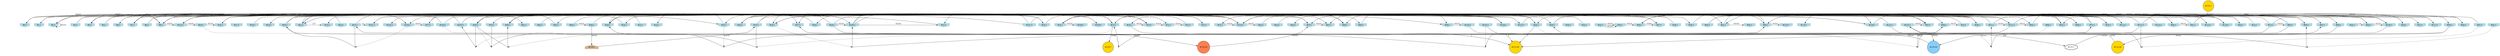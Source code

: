 digraph G {
node[shape = circle]
rankInputs [style = invisible]
rankOutputs [style = invisible]
rankInputs -> rankOutputs [color=invis]
0 [label="#0:1", style = filled, shape = invhouse, color=lightblue]
1 [label="#1:1", style = filled, shape = invhouse, color=lightblue]
2 [label="#2:1", style = filled, shape = invhouse, color=lightblue]
3 [label="#3:1", style = filled, shape = invhouse, color=lightblue]
4 [label="#4:1", style = filled, shape = invhouse, color=lightblue]
5 [label="#5:1", style = filled, shape = invhouse, color=lightblue]
6 [label="#6:1", style = filled, shape = invhouse, color=lightblue]
7 [label="#7:1", style = filled, shape = invhouse, color=lightblue]
8 [label="#8:1", style = filled, shape = invhouse, color=lightblue]
9 [label="#9:1", style = filled, shape = invhouse, color=lightblue]
10 [label="#10:1", style = filled, shape = invhouse, color=lightblue]
11 [label="#11:1", style = filled, shape = invhouse, color=lightblue]
12 [label="#12:1", style = filled, shape = invhouse, color=lightblue]
13 [label="#13:1", style = filled, shape = invhouse, color=lightblue]
14 [label="#14:1", style = filled, shape = invhouse, color=lightblue]
15 [label="#15:1", style = filled, shape = invhouse, color=lightblue]
16 [label="#16:1", style = filled, shape = invhouse, color=lightblue]
17 [label="#17:1", style = filled, shape = invhouse, color=lightblue]
18 [label="#18:1", style = filled, shape = invhouse, color=lightblue]
19 [label="#19:1", style = filled, shape = invhouse, color=lightblue]
20 [label="#20:1", style = filled, shape = invhouse, color=lightblue]
21 [label="#21:1", style = filled, shape = invhouse, color=lightblue]
22 [label="#22:1", style = filled, shape = invhouse, color=lightblue]
23 [label="#23:1", style = filled, shape = invhouse, color=lightblue]
24 [label="#24:1", style = filled, shape = invhouse, color=lightblue]
25 [label="#25:1", style = filled, shape = invhouse, color=lightblue]
26 [label="#26:1", style = filled, shape = invhouse, color=lightblue]
27 [label="#27:1", style = filled, shape = invhouse, color=lightblue]
28 [label="#28:1", style = filled, shape = invhouse, color=lightblue]
29 [label="#29:1", style = filled, shape = invhouse, color=lightblue]
30 [label="#30:1", style = filled, shape = invhouse, color=lightblue]
31 [label="#31:1", style = filled, shape = invhouse, color=lightblue]
32 [label="#32:1", style = filled, shape = invhouse, color=lightblue]
33 [label="#33:1", style = filled, shape = invhouse, color=lightblue]
34 [label="#34:1", style = filled, shape = invhouse, color=lightblue]
35 [label="#35:1", style = filled, shape = invhouse, color=lightblue]
36 [label="#36:1", style = filled, shape = invhouse, color=lightblue]
37 [label="#37:1", style = filled, shape = invhouse, color=lightblue]
38 [label="#38:1", style = filled, shape = invhouse, color=lightblue]
39 [label="#39:1", style = filled, shape = invhouse, color=lightblue]
40 [label="#40:1", style = filled, shape = invhouse, color=lightblue]
41 [label="#41:1", style = filled, shape = invhouse, color=lightblue]
42 [label="#42:1", style = filled, shape = invhouse, color=lightblue]
43 [label="#43:1", style = filled, shape = invhouse, color=lightblue]
44 [label="#44:1", style = filled, shape = invhouse, color=lightblue]
45 [label="#45:1", style = filled, shape = invhouse, color=lightblue]
46 [label="#46:1", style = filled, shape = invhouse, color=lightblue]
47 [label="#47:1", style = filled, shape = invhouse, color=lightblue]
48 [label="#48:1", style = filled, shape = invhouse, color=lightblue]
49 [label="#49:1", style = filled, shape = invhouse, color=lightblue]
50 [label="#50:1", style = filled, shape = invhouse, color=lightblue]
51 [label="#51:1", style = filled, shape = invhouse, color=lightblue]
52 [label="#52:1", style = filled, shape = invhouse, color=lightblue]
53 [label="#53:1", style = filled, shape = invhouse, color=lightblue]
54 [label="#54:1", style = filled, shape = invhouse, color=lightblue]
55 [label="#55:1", style = filled, shape = invhouse, color=lightblue]
56 [label="#56:1", style = filled, shape = invhouse, color=lightblue]
57 [label="#57:1", style = filled, shape = invhouse, color=lightblue]
58 [label="#58:1", style = filled, shape = invhouse, color=lightblue]
59 [label="#59:1", style = filled, shape = invhouse, color=lightblue]
60 [label="#60:1", style = filled, shape = invhouse, color=lightblue]
61 [label="#61:1", style = filled, shape = invhouse, color=lightblue]
62 [label="#62:1", style = filled, shape = invhouse, color=lightblue]
63 [label="#63:1", style = filled, shape = invhouse, color=lightblue]
64 [label="#64:1", style = filled, shape = invhouse, color=lightblue]
65 [label="#65:1", style = filled, shape = invhouse, color=lightblue]
66 [label="#66:1", style = filled, shape = invhouse, color=lightblue]
67 [label="#67:1", style = filled, shape = invhouse, color=lightblue]
68 [label="#68:1", style = filled, shape = invhouse, color=lightblue]
69 [label="#69:1", style = filled, shape = invhouse, color=lightblue]
70 [label="#70:1", style = filled, shape = invhouse, color=lightblue]
71 [label="#71:1", style = filled, shape = invhouse, color=lightblue]
72 [label="#72:1", style = filled, shape = invhouse, color=lightblue]
73 [label="#73:1", style = filled, shape = invhouse, color=lightblue]
74 [label="#74:1", style = filled, shape = invhouse, color=lightblue]
75 [label="#75:1", style = filled, shape = invhouse, color=lightblue]
76 [label="#76:1", style = filled, shape = invhouse, color=lightblue]
77 [label="#77:1", style = filled, shape = invhouse, color=lightblue]
78 [label="#78:1", style = filled, shape = invhouse, color=lightblue]
79 [label="#79:1", style = filled, shape = invhouse, color=lightblue]
80 [label="#80:1", style = filled, shape = invhouse, color=lightblue]
81 [label="#81:1", style = filled, shape = invhouse, color=lightblue]
82 [label="#82:1", style = filled, shape = invhouse, color=lightblue]
83 [label="#83:1", style = filled, shape = invhouse, color=lightblue]
84 [label="#84:1", style = filled, shape = invhouse, color=lightblue]
85 [label="#85:1", style = filled, shape = invhouse, color=lightblue]
86 [label="#86:1", style = filled, shape = invhouse, color=lightblue]
87 [label="#87:1", style = filled, shape = invhouse, color=lightblue]
88 [label="#88:1", style = filled, shape = invhouse, color=lightblue]
89 [label="#89:1", style = filled, shape = invhouse, color=lightblue]
90 [label="#90:1", style = filled, shape = invhouse, color=lightblue]
91 [label="#91:1", style = filled, shape = invhouse, color=lightblue]
92 [label="#92:1", style = filled, shape = invhouse, color=lightblue]
93 [label="#93:1", style = filled, shape = invhouse, color=lightblue]
94 [label="#94:1", style = filled, shape = invhouse, color=lightblue]
95 [label="#95:1", style = filled, shape = invhouse, color=lightblue]
96 [label="#96:1", style = filled, shape = invhouse, color=lightblue]
97 [label="#97:1", style = filled, shape = invhouse, color=lightblue]
98 [label="#98:1", style = filled, shape = invhouse, color=lightblue]
99 [label="#99:1", style = filled, shape = invhouse, color=lightblue]
100 [label="#100:1", style = filled, shape = invhouse, color=lightblue]
101 [label="#101:1", style = filled, shape = invhouse, color=lightblue]
102 [label="#102:1", style = filled, shape = invhouse, color=lightblue]
103 [label="#103:1", style = filled, shape = invhouse, color=lightblue]
104 [label="#104:1", style = filled, shape = invhouse, color=lightblue]
105 [label="#105:1", style = filled, shape = invhouse, color=lightblue]
106 [label="#106:1", style = filled, shape = invhouse, color=lightblue]
107 [label="#107:1", style = filled, shape = invhouse, color=lightblue]
108 [label="#108:1", style = filled, shape = invhouse, color=lightblue]
109 [label="#109:1", style = filled, shape = invhouse, color=lightblue]
110 [label="#110:1", style = filled, shape = invhouse, color=lightblue]
111 [label="#111:1", style = filled, shape = invhouse, color=lightblue]
112 [label="#112:1", style = filled, shape = invhouse, color=lightblue]
113 [label="#113:1", style = filled, shape = invhouse, color=lightblue]
114 [label="#114:1", style = filled, shape = invhouse, color=lightblue]
115 [label="#115:1", style = filled, shape = invhouse, color=lightblue]
116 [label="#116:1", style = filled, shape = invhouse, color=lightblue]
117 [label="#117:1", style = filled, shape = invhouse, color=lightblue]
118 [label="#118:1", style = filled, shape = invhouse, color=lightblue]
119 [label="#119:1", style = filled, shape = invhouse, color=lightblue]
120 [label="#120:1", style = filled, shape = invhouse, color=lightblue]
121 [label="#121:1", style = filled, shape = invhouse, color=lightblue]
122 [label="#122:1", style = filled, shape = invhouse, color=lightblue]
123 [label="#123:1", style = filled, shape = invhouse, color=lightblue]
124 [label="#124:1", style = filled, shape = invhouse, color=lightblue]
125 [label="#125:1", style = filled, shape = invhouse, color=lightblue]
126 [label="#126:1", style = filled, shape = invhouse, color=lightblue]
127 [label="#127:1", style = filled, shape = invhouse, color=lightblue]
128 [label="#128:1", style = filled, shape = house, color=tan]
129 [label="#129:7", style = filled, fillcolor = gold]
130 [label="#130:49", style = filled, fillcolor = lightskyblue]
131 [label="#131:49", style = filled, fillcolor = gold]
132 [label="#132:49", style = filled, fillcolor = gold]
133 [label="#133:1", style = filled, fillcolor = gold]
134 [label="#134:49", style = filled, fillcolor = coral]
135 [label="#135:7", shape = doubleoctagon]
28 -> 128 [label = "65535"]
84 -> 28 [label = "65535"]
100 -> 131 [label = "65535"]
39 -> 95 [label = "65535"]
137 [shape = point]
48 -> 137 [style = dashed]
65 -> 137 [dir = none]
137 -> 11
138 [shape = point]
103 -> 138 [style = dashed]
15 -> 138 [dir = none]
138 -> 20
57 -> 45 [label = "65535"]
55 -> 48 [label = "65535"]
20 -> 57 [label = "65535"]
122 -> 97 [label = "65535"]
15 -> 45 [label = "65535"]
52 -> 56 [label = "65535"]
110 -> 77 [label = "65535"]
11 -> 111 [label = "65535"]
21 -> 81 [label = "65535"]
111 -> 95 [label = "65535"]
5 -> 99 [label = "65535"]
105 -> 123 [label = "65535"]
24 -> 70 [label = "65535"]
116 -> 1 [label = "65535"]
69 -> 130 [label = "65535"]
43 -> 111 [label = "65535"]
71 -> 72 [label = "65535"]
86 -> 101 [label = "65535"]
82 -> 110 [label = "65535"]
95 -> 112 [label = "65535"]
69 -> 132 [label = "65535"]
3 -> 70 [label = "65535"]
13 -> 65 [label = "65535"]
106 -> 71 [label = "65535"]
103 -> 77 [label = "65535"]
130 -> 15 [label = "65535"]
139 [shape = point]
63 -> 139 [style = dashed]
13 -> 139 [dir = none]
139 -> 98
0 -> 59 [label = "65535"]
54 -> 83 [label = "65535"]
1 -> 89 [label = "65535"]
9 -> 123 [label = "65535"]
84 -> 73 [label = "65535"]
107 -> 36 [label = "65535"]
55 -> 108 [label = "65535"]
65 -> 29 [label = "65535"]
117 -> 55 [label = "65535"]
100 -> 14 [label = "65535"]
10 -> 34 [label = "65535"]
60 -> 92 [label = "65535"]
34 -> 111 [label = "65535"]
86 -> 119 [label = "65535"]
59 -> 61 [label = "65535"]
70 -> 71 [label = "65535"]
133 -> 85 [label = "65535"]
47 -> 9 [label = "65535"]
42 -> 97 [label = "65535"]
127 -> 6 [label = "65535"]
104 -> 4 [label = "65535"]
94 -> 118 [label = "65535"]
49 -> 76 [label = "65535"]
120 -> 4 [label = "65535"]
13 -> 117 [label = "65535"]
31 -> 0 [label = "65535"]
99 -> 44 [label = "65535"]
111 -> 38 [label = "65535"]
29 -> 127 [label = "65535"]
35 -> 27 [label = "65535"]
72 -> 36 [label = "65535"]
140 [shape = point]
41 -> 140 [style = dashed]
124 -> 140 [dir = none]
140 -> 66
74 -> 110 [label = "65535"]
111 -> 85 [label = "65535"]
141 [shape = point]
33 -> 141 [style = dashed]
20 -> 141 [dir = none]
141 -> 75
53 -> 2 [label = "65535"]
55 -> 23 [label = "65535"]
113 -> 64 [label = "65535"]
49 -> 120 [label = "65535"]
107 -> 120 [label = "65535"]
128 -> 35 [label = "65535"]
62 -> 100 [label = "65535"]
122 -> 130 [label = "65535"]
29 -> 62 [label = "65535"]
22 -> 123 [label = "65535"]
85 -> 40 [label = "65535"]
142 [shape = point]
96 -> 142 [style = dashed]
78 -> 142 [dir = none]
142 -> 105
56 -> 40 [label = "65535"]
35 -> 67 [label = "65535"]
49 -> 69 [label = "16383"]
143 [shape = point]
47 -> 143 [style = dashed]
113 -> 143 [dir = none]
143 -> 122
120 -> 97 [label = "65535"]
61 -> 93 [label = "65535"]
18 -> 106 [label = "4095"]
20 -> 54 [label = "65535"]
33 -> 16 [label = "4095"]
66 -> 110 [label = "65535"]
8 -> 66 [label = "65535"]
144 [shape = point]
23 -> 144 [style = dashed]
78 -> 144 [dir = none]
144 -> 80
127 -> 100 [label = "65535"]
3 -> 110 [label = "65535"]
38 -> 32 [label = "65535"]
63 -> 16 [label = "65535"]
16 -> 86 [label = "65535"]
105 -> 86 [label = "65535"]
52 -> 56 [label = "65535"]
0 -> 109 [label = "65535"]
132 -> 49 [label = "32767"]
64 -> 91 [label = "65535"]
145 [shape = point]
104 -> 145 [style = dashed]
68 -> 145 [dir = none]
145 -> 23
23 -> 33 [label = "65535"]
23 -> 129 [label = "16383"]
78 -> 88 [label = "65535"]
65 -> 48 [label = "65535"]
110 -> 90 [label = "65535"]
9 -> 57 [label = "65535"]
8 -> 70 [label = "2047"]
135 -> 67 [label = "65535"]
121 -> 135 [label = "255"]
146 [shape = point]
98 -> 146 [style = dashed]
35 -> 146 [dir = none]
146 -> 29
54 -> 70 [label = "65535"]
91 -> 26 [label = "2047"]
40 -> 98 [label = "65535"]
20 -> 116 [label = "65535"]
90 -> 124 [label = "65535"]
107 -> 78 [label = "65535"]
116 -> 29 [label = "65535"]
121 -> 79 [label = "511"]
9 -> 110 [label = "65535"]
114 -> 53 [label = "255"]
21 -> 33 [label = "255"]
110 -> 42 [label = "65535"]
40 -> 57 [label = "16383"]
16 -> 116 [label = "65535"]
39 -> 134 [label = "65535"]
40 -> 46 [label = "1023"]
45 -> 7 [label = "511"]
5 -> 49 [label = "255"]
77 -> 90 [label = "255"]
20 -> 103 [label = "65535"]
147 [shape = point]
78 -> 147 [style = dashed]
79 -> 147 [dir = none]
147 -> 94
46 -> 34 [label = "65535"]
21 -> 14 [label = "127"]
89 -> 48 [label = "1023"]
11 -> 88 [label = "65535"]
106 -> 87 [label = "63"]
123 -> 88 [label = "1"]
76 -> 74 [label = "127"]
13 -> 87 [label = "65535"]
110 -> 101 [label = "127"]
34 -> 37 [label = "127"]
61 -> 94 [label = "65535"]
6 -> 92 [label = "65535"]
9 -> 2 [label = "65535"]
51 -> 78 [label = "65535"]
23 -> 126 [label = "31"]
58 -> 30 [label = "31"]
25 -> 62 [label = "63"]
1 -> 45 [label = "65535"]
104 -> 62 [label = "15"]
113 -> 21 [label = "65535"]
91 -> 26 [label = "1023"]
60 -> 100 [label = "1023"]
7 -> 9 [label = "15"]
75 -> 103 [label = "65535"]
126 -> 23 [label = "65535"]
83 -> 80 [label = "31"]
15 -> 101 [label = "15"]
126 -> 102 [label = "15"]
28 -> 76 [label = "15"]
75 -> 24 [label = "65535"]
39 -> 106 [label = "65535"]
105 -> 99 [label = "65535"]
134 -> 45 [label = "65535"]
36 -> 112 [label = "65535"]
30 -> 21 [label = "7"]
148 [shape = point]
125 -> 148 [style = dashed]
111 -> 148 [dir = none]
148 -> 37
21 -> 115 [label = "65535"]
73 -> 80 [label = "31"]
39 -> 37 [label = "65535"]
12 -> 94 [label = "15"]
45 -> 87 [label = "65535"]
23 -> 116 [label = "3"]
106 -> 53 [label = "65535"]
94 -> 40 [label = "1"]
126 -> 29 [label = "1"]
106 -> 109 [label = "1"]
2 -> 2 [label = "65535"]
24 -> 131 [label = "1"]
11 -> 115 [label = "65535"]
48 -> 131 [label = "3"]
91 -> 19 [label = "1"]
7 -> 68 [label = "65535"]
123 -> 63 [label = "65535"]
125 -> 131 [label = "3"]
85 -> 61 [label = "65535"]
149 [shape = point]
36 -> 149 [style = dashed]
113 -> 149 [dir = none]
149 -> 106
98 -> 10 [label = "65535"]
16 -> 73 [label = "1"]
{
	rank = same
	rankdir = TB
	rankInputs -> 0 -> 1 -> 2 -> 3 -> 4 -> 5 -> 6 -> 7 -> 8 -> 9 -> 10 -> 11 -> 12 -> 13 -> 14 -> 15 -> 16 -> 17 -> 18 -> 19 -> 20 -> 21 -> 22 -> 23 -> 24 -> 25 -> 26 -> 27 -> 28 -> 29 -> 30 -> 31 -> 32 -> 33 -> 34 -> 35 -> 36 -> 37 -> 38 -> 39 -> 40 -> 41 -> 42 -> 43 -> 44 -> 45 -> 46 -> 47 -> 48 -> 49 -> 50 -> 51 -> 52 -> 53 -> 54 -> 55 -> 56 -> 57 -> 58 -> 59 -> 60 -> 61 -> 62 -> 63 -> 64 -> 65 -> 66 -> 67 -> 68 -> 69 -> 70 -> 71 -> 72 -> 73 -> 74 -> 75 -> 76 -> 77 -> 78 -> 79 -> 80 -> 81 -> 82 -> 83 -> 84 -> 85 -> 86 -> 87 -> 88 -> 89 -> 90 -> 91 -> 92 -> 93 -> 94 -> 95 -> 96 -> 97 -> 98 -> 99 -> 100 -> 101 -> 102 -> 103 -> 104 -> 105 -> 106 -> 107 -> 108 -> 109 -> 110 -> 111 -> 112 -> 113 -> 114 -> 115 -> 116 -> 117 -> 118 -> 119 -> 120 -> 121 -> 122 -> 123 -> 124 -> 125 -> 126 -> 127 [style = invis]
}
{
	rank = same
	rankdir = TB
	rankOutputs -> 128 [style = invis]
}
}
